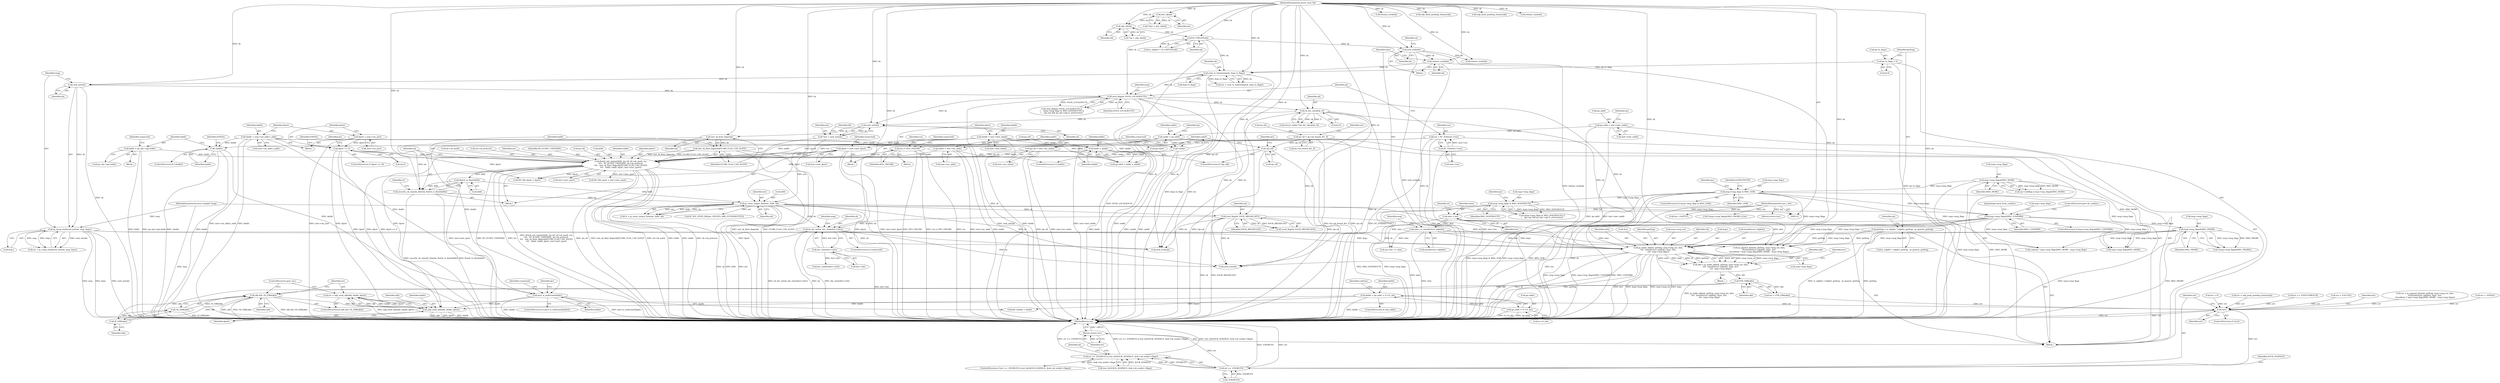 digraph "0_linux_f6d8bd051c391c1c0458a30b2a7abcd939329259_32@API" {
"1000675" [label="(Call,err = udp_send_skb(skb, daddr, dport))"];
"1000677" [label="(Call,udp_send_skb(skb, daddr, dport))"];
"1000670" [label="(Call,skb && !IS_ERR(skb))"];
"1000667" [label="(Call,PTR_ERR(skb))"];
"1000647" [label="(Call,skb = ip_make_skb(sk, getfrag, msg->msg_iov, ulen,\n\t\t\t\t  sizeof(struct udphdr), &ipc, &rt,\n\t\t\t\t  msg->msg_flags))"];
"1000649" [label="(Call,ip_make_skb(sk, getfrag, msg->msg_iov, ulen,\n\t\t\t\t  sizeof(struct udphdr), &ipc, &rt,\n\t\t\t\t  msg->msg_flags))"];
"1000521" [label="(Call,sk_dst_check(sk, 0))"];
"1000461" [label="(Call,sock_flag(sk, SOCK_LOCALROUTE))"];
"1000352" [label="(Call,sock_net(sk))"];
"1000334" [label="(Call,sock_tx_timestamp(sk, &ipc.tx_flags))"];
"1000153" [label="(Call,IS_UDPLITE(sk))"];
"1000124" [label="(Call,udp_sk(sk))"];
"1000119" [label="(Call,inet_sk(sk))"];
"1000112" [label="(MethodParameterIn,struct sock *sk)"];
"1000229" [label="(Call,release_sock(sk))"];
"1000207" [label="(Call,lock_sock(sk))"];
"1000191" [label="(Call,ipc.tx_flags = 0)"];
"1000609" [label="(Call,sk_dst_set(sk, dst_clone(&rt->dst)))"];
"1000603" [label="(Call,sock_flag(sk, SOCK_BROADCAST))"];
"1000566" [label="(Call,ip_route_output_flow(net, &fl4, sk))"];
"1000531" [label="(Call,*net = sock_net(sk))"];
"1000533" [label="(Call,sock_net(sk))"];
"1000561" [label="(Call,flowi4_to_flowi(&fl4))"];
"1000535" [label="(Call,flowi4_init_output(&fl4, ipc.oif, sk->sk_mark, tos,\n\t\t\t\t   RT_SCOPE_UNIVERSE, sk->sk_protocol,\n\t\t\t\t   inet_sk_flowi_flags(sk)|FLOWI_FLAG_CAN_SLEEP,\n\t\t\t\t   faddr, saddr, dport, inet->inet_sport))"];
"1000325" [label="(Call,ipc.oif = sk->sk_bound_dev_if)"];
"1000493" [label="(Call,!ipc.oif)"];
"1000497" [label="(Call,ipc.oif = inet->mc_index)"];
"1000482" [label="(Call,tos |= RTO_ONLINK)"];
"1000453" [label="(Call,tos = RT_TOS(inet->tos))"];
"1000455" [label="(Call,RT_TOS(inet->tos))"];
"1000549" [label="(Call,inet_sk_flowi_flags(sk)|FLOWI_FLAG_CAN_SLEEP)"];
"1000550" [label="(Call,inet_sk_flowi_flags(sk))"];
"1000441" [label="(Call,faddr = ipc.opt->opt.faddr)"];
"1000419" [label="(Call,faddr = daddr)"];
"1000305" [label="(Call,daddr = inet->inet_daddr)"];
"1000275" [label="(Call,daddr = usin->sin_addr.s_addr)"];
"1000507" [label="(Call,saddr = inet->mc_addr)"];
"1000505" [label="(Call,!saddr)"];
"1000410" [label="(Call,saddr = ipc.addr)"];
"1000318" [label="(Call,ipc.addr = inet->inet_saddr)"];
"1000310" [label="(Call,dport = inet->inet_dport)"];
"1000288" [label="(Call,dport == 0)"];
"1000282" [label="(Call,dport = usin->sin_port)"];
"1000559" [label="(Call,security_sk_classify_flow(sk, flowi4_to_flowi(&fl4)))"];
"1000611" [label="(Call,dst_clone(&rt->dst))"];
"1000196" [label="(Call,getfrag = is_udplite ? udplite_getfrag : ip_generic_getfrag)"];
"1000231" [label="(Call,ulen += sizeof(struct udphdr))"];
"1000128" [label="(Call,ulen = len)"];
"1000114" [label="(MethodParameterIn,size_t len)"];
"1000351" [label="(Call,ip_cmsg_send(sock_net(sk), msg, &ipc))"];
"1000113" [label="(MethodParameterIn,struct msghdr *msg)"];
"1000617" [label="(Call,msg->msg_flags&MSG_CONFIRM)"];
"1000178" [label="(Call,msg->msg_flags & MSG_OOB)"];
"1000162" [label="(Call,msg->msg_flags&MSG_MORE)"];
"1000465" [label="(Call,msg->msg_flags & MSG_DONTROUTE)"];
"1000839" [label="(Call,msg->msg_flags&MSG_PROBE)"];
"1000673" [label="(Call,IS_ERR(skb))"];
"1000672" [label="(Call,!IS_ERR(skb))"];
"1000634" [label="(Call,daddr = ipc.addr = rt->rt_dst)"];
"1000636" [label="(Call,ipc.addr = rt->rt_dst)"];
"1000489" [label="(Call,ipv4_is_multicast(daddr))"];
"1000436" [label="(Call,!daddr)"];
"1000804" [label="(Call,!err)"];
"1000810" [label="(Call,err == -ENOBUFS)"];
"1000809" [label="(Call,err == -ENOBUFS || test_bit(SOCK_NOSPACE, &sk->sk_socket->flags))"];
"1000828" [label="(Return,return err;)"];
"1000182" [label="(Identifier,MSG_OOB)"];
"1000509" [label="(Call,inet->mc_addr)"];
"1000564" [label="(Call,rt = ip_route_output_flow(net, &fl4, sk))"];
"1000326" [label="(Call,ipc.oif)"];
"1000467" [label="(Identifier,msg)"];
"1000486" [label="(Identifier,connected)"];
"1000128" [label="(Call,ulen = len)"];
"1000349" [label="(Call,err = ip_cmsg_send(sock_net(sk), msg, &ipc))"];
"1000462" [label="(Identifier,sk)"];
"1000646" [label="(Block,)"];
"1000464" [label="(Call,(msg->msg_flags & MSG_DONTROUTE) ||\n\t    (ipc.opt && ipc.opt->opt.is_strictroute))"];
"1000311" [label="(Identifier,dport)"];
"1000151" [label="(Call,is_udplite = IS_UDPLITE(sk))"];
"1000232" [label="(Identifier,ulen)"];
"1000522" [label="(Identifier,sk)"];
"1000681" [label="(ControlStructure,goto out;)"];
"1000610" [label="(Identifier,sk)"];
"1000212" [label="(Identifier,up)"];
"1000618" [label="(Call,msg->msg_flags)"];
"1000652" [label="(Call,msg->msg_iov)"];
"1000498" [label="(Call,ipc.oif)"];
"1000117" [label="(Call,*inet = inet_sk(sk))"];
"1000671" [label="(Identifier,skb)"];
"1000277" [label="(Call,usin->sin_addr.s_addr)"];
"1000505" [label="(Call,!saddr)"];
"1000636" [label="(Call,ipc.addr = rt->rt_dst)"];
"1000839" [label="(Call,msg->msg_flags&MSG_PROBE)"];
"1000290" [label="(Literal,0)"];
"1000609" [label="(Call,sk_dst_set(sk, dst_clone(&rt->dst)))"];
"1000494" [label="(Call,ipc.oif)"];
"1000591" [label="(Call,err = -EACCES)"];
"1000460" [label="(Call,sock_flag(sk, SOCK_LOCALROUTE) ||\n \t    (msg->msg_flags & MSG_DONTROUTE) ||\n\t    (ipc.opt && ipc.opt->opt.is_strictroute))"];
"1000441" [label="(Call,faddr = ipc.opt->opt.faddr)"];
"1000124" [label="(Call,udp_sk(sk))"];
"1000178" [label="(Call,msg->msg_flags & MSG_OOB)"];
"1000410" [label="(Call,saddr = ipc.addr)"];
"1000724" [label="(Call,fl4->fl4_sport = inet->inet_sport)"];
"1000678" [label="(Identifier,skb)"];
"1000461" [label="(Call,sock_flag(sk, SOCK_LOCALROUTE))"];
"1000690" [label="(Call,release_sock(sk))"];
"1000541" [label="(Call,sk->sk_mark)"];
"1000162" [label="(Call,msg->msg_flags&MSG_MORE)"];
"1000843" [label="(Identifier,MSG_PROBE)"];
"1000635" [label="(Identifier,daddr)"];
"1000814" [label="(Call,test_bit(SOCK_NOSPACE, &sk->sk_socket->flags))"];
"1000850" [label="(MethodReturn,int)"];
"1000275" [label="(Call,daddr = usin->sin_addr.s_addr)"];
"1000587" [label="(Call,IP_INC_STATS_BH(net, IPSTATS_MIB_OUTNOROUTES))"];
"1000233" [label="(Call,sizeof(struct udphdr))"];
"1000454" [label="(Identifier,tos)"];
"1000195" [label="(Literal,0)"];
"1000634" [label="(Call,daddr = ipc.addr = rt->rt_dst)"];
"1000154" [label="(Identifier,sk)"];
"1000115" [label="(Block,)"];
"1000533" [label="(Call,sock_net(sk))"];
"1000537" [label="(Identifier,fl4)"];
"1000463" [label="(Identifier,SOCK_LOCALROUTE)"];
"1000306" [label="(Identifier,daddr)"];
"1000179" [label="(Call,msg->msg_flags)"];
"1000114" [label="(MethodParameterIn,size_t len)"];
"1000647" [label="(Call,skb = ip_make_skb(sk, getfrag, msg->msg_iov, ulen,\n\t\t\t\t  sizeof(struct udphdr), &ipc, &rt,\n\t\t\t\t  msg->msg_flags))"];
"1000669" [label="(ControlStructure,if (skb && !IS_ERR(skb)))"];
"1000484" [label="(Identifier,RTO_ONLINK)"];
"1000709" [label="(Call,fl4->daddr = daddr)"];
"1000675" [label="(Call,err = udp_send_skb(skb, daddr, dport))"];
"1000352" [label="(Call,sock_net(sk))"];
"1000456" [label="(Call,inet->tos)"];
"1000811" [label="(Identifier,err)"];
"1000568" [label="(Call,&fl4)"];
"1000325" [label="(Call,ipc.oif = sk->sk_bound_dev_if)"];
"1000637" [label="(Call,ipc.addr)"];
"1000287" [label="(ControlStructure,if (dport == 0))"];
"1000319" [label="(Call,ipc.addr)"];
"1000649" [label="(Call,ip_make_skb(sk, getfrag, msg->msg_iov, ulen,\n\t\t\t\t  sizeof(struct udphdr), &ipc, &rt,\n\t\t\t\t  msg->msg_flags))"];
"1000617" [label="(Call,msg->msg_flags&MSG_CONFIRM)"];
"1000495" [label="(Identifier,ipc)"];
"1000334" [label="(Call,sock_tx_timestamp(sk, &ipc.tx_flags))"];
"1000335" [label="(Identifier,sk)"];
"1000177" [label="(ControlStructure,if (msg->msg_flags & MSG_OOB))"];
"1000603" [label="(Call,sock_flag(sk, SOCK_BROADCAST))"];
"1000513" [label="(Identifier,connected)"];
"1000483" [label="(Identifier,tos)"];
"1000206" [label="(Block,)"];
"1000769" [label="(Call,udp_flush_pending_frames(sk))"];
"1000171" [label="(Call,len > 0xFFFF)"];
"1000837" [label="(Call,!(msg->msg_flags&MSG_PROBE) || len)"];
"1000443" [label="(Call,ipc.opt->opt.faddr)"];
"1000453" [label="(Call,tos = RT_TOS(inet->tos))"];
"1000719" [label="(Call,fl4->fl4_dport = dport)"];
"1000120" [label="(Identifier,sk)"];
"1000546" [label="(Call,sk->sk_protocol)"];
"1000119" [label="(Call,inet_sk(sk))"];
"1000650" [label="(Identifier,sk)"];
"1000672" [label="(Call,!IS_ERR(skb))"];
"1000492" [label="(ControlStructure,if (!ipc.oif))"];
"1000488" [label="(ControlStructure,if (ipv4_is_multicast(daddr)))"];
"1000489" [label="(Call,ipv4_is_multicast(daddr))"];
"1000544" [label="(Identifier,tos)"];
"1000805" [label="(Identifier,err)"];
"1000451" [label="(Identifier,connected)"];
"1000619" [label="(Identifier,msg)"];
"1000288" [label="(Call,dport == 0)"];
"1000192" [label="(Call,ipc.tx_flags)"];
"1000682" [label="(Call,lock_sock(sk))"];
"1000231" [label="(Call,ulen += sizeof(struct udphdr))"];
"1000807" [label="(Identifier,len)"];
"1000607" [label="(ControlStructure,if (connected))"];
"1000670" [label="(Call,skb && !IS_ERR(skb))"];
"1000310" [label="(Call,dport = inet->inet_dport)"];
"1000521" [label="(Call,sk_dst_check(sk, 0))"];
"1000523" [label="(Literal,0)"];
"1000351" [label="(Call,ip_cmsg_send(sock_net(sk), msg, &ipc))"];
"1000318" [label="(Call,ipc.addr = inet->inet_saddr)"];
"1000677" [label="(Call,udp_send_skb(skb, daddr, dport))"];
"1000648" [label="(Identifier,skb)"];
"1000658" [label="(Call,&ipc)"];
"1000436" [label="(Call,!daddr)"];
"1000497" [label="(Call,ipc.oif = inet->mc_index)"];
"1000482" [label="(Call,tos |= RTO_ONLINK)"];
"1000437" [label="(Identifier,daddr)"];
"1000490" [label="(Identifier,daddr)"];
"1000737" [label="(Call,up->len += ulen)"];
"1000122" [label="(Call,*up = udp_sk(sk))"];
"1000804" [label="(Call,!err)"];
"1000602" [label="(Call,!sock_flag(sk, SOCK_BROADCAST))"];
"1000622" [label="(ControlStructure,goto do_confirm;)"];
"1000130" [label="(Identifier,len)"];
"1000810" [label="(Call,err == -ENOBUFS)"];
"1000666" [label="(Identifier,err)"];
"1000531" [label="(Call,*net = sock_net(sk))"];
"1000545" [label="(Identifier,RT_SCOPE_UNIVERSE)"];
"1000629" [label="(ControlStructure,if (!ipc.addr))"];
"1000440" [label="(Identifier,EINVAL)"];
"1000840" [label="(Call,msg->msg_flags)"];
"1000553" [label="(Identifier,faddr)"];
"1000604" [label="(Identifier,sk)"];
"1000204" [label="(Identifier,up)"];
"1000535" [label="(Call,flowi4_init_output(&fl4, ipc.oif, sk->sk_mark, tos,\n\t\t\t\t   RT_SCOPE_UNIVERSE, sk->sk_protocol,\n\t\t\t\t   inet_sk_flowi_flags(sk)|FLOWI_FLAG_CAN_SLEEP,\n\t\t\t\t   faddr, saddr, dport, inet->inet_sport))"];
"1000305" [label="(Call,daddr = inet->inet_daddr)"];
"1000742" [label="(Call,err = ip_append_data(sk, getfrag, msg->msg_iov, ulen,\n\t\t\tsizeof(struct udphdr), &ipc, &rt,\n\t\t\tcorkreq ? msg->msg_flags|MSG_MORE : msg->msg_flags))"];
"1000538" [label="(Call,ipc.oif)"];
"1000536" [label="(Call,&fl4)"];
"1000465" [label="(Call,msg->msg_flags & MSG_DONTROUTE)"];
"1000829" [label="(Identifier,err)"];
"1000354" [label="(Identifier,msg)"];
"1000777" [label="(Call,udp_push_pending_frames(sk))"];
"1000289" [label="(Identifier,dport)"];
"1000792" [label="(Call,release_sock(sk))"];
"1000656" [label="(Call,sizeof(struct udphdr))"];
"1000744" [label="(Call,ip_append_data(sk, getfrag, msg->msg_iov, ulen,\n\t\t\tsizeof(struct udphdr), &ipc, &rt,\n\t\t\tcorkreq ? msg->msg_flags|MSG_MORE : msg->msg_flags))"];
"1000230" [label="(Identifier,sk)"];
"1000611" [label="(Call,dst_clone(&rt->dst))"];
"1000153" [label="(Call,IS_UDPLITE(sk))"];
"1000320" [label="(Identifier,ipc)"];
"1000621" [label="(Identifier,MSG_CONFIRM)"];
"1000554" [label="(Identifier,saddr)"];
"1000567" [label="(Identifier,net)"];
"1000560" [label="(Identifier,sk)"];
"1000421" [label="(Identifier,daddr)"];
"1000532" [label="(Identifier,net)"];
"1000549" [label="(Call,inet_sk_flowi_flags(sk)|FLOWI_FLAG_CAN_SLEEP)"];
"1000623" [label="(JumpTarget,back_from_confirm:)"];
"1000809" [label="(Call,err == -ENOBUFS || test_bit(SOCK_NOSPACE, &sk->sk_socket->flags))"];
"1000655" [label="(Identifier,ulen)"];
"1000282" [label="(Call,dport = usin->sin_port)"];
"1000679" [label="(Identifier,daddr)"];
"1000665" [label="(Call,err = PTR_ERR(skb))"];
"1000329" [label="(Call,sk->sk_bound_dev_if)"];
"1000692" [label="(Call,err = -EINVAL)"];
"1000507" [label="(Call,saddr = inet->mc_addr)"];
"1000757" [label="(Call,corkreq ? msg->msg_flags|MSG_MORE : msg->msg_flags)"];
"1000283" [label="(Identifier,dport)"];
"1000134" [label="(Identifier,rt)"];
"1000516" [label="(Identifier,connected)"];
"1000420" [label="(Identifier,faddr)"];
"1000815" [label="(Identifier,SOCK_NOSPACE)"];
"1000276" [label="(Identifier,daddr)"];
"1000417" [label="(Identifier,ipc)"];
"1000838" [label="(Call,!(msg->msg_flags&MSG_PROBE))"];
"1000336" [label="(Call,&ipc.tx_flags)"];
"1000825" [label="(Identifier,sk)"];
"1000662" [label="(Call,msg->msg_flags)"];
"1000158" [label="(Call,up->corkflag || msg->msg_flags&MSG_MORE)"];
"1000208" [label="(Identifier,sk)"];
"1000680" [label="(Identifier,dport)"];
"1000519" [label="(Call,(struct rtable *)sk_dst_check(sk, 0))"];
"1000612" [label="(Call,&rt->dst)"];
"1000759" [label="(Call,msg->msg_flags|MSG_MORE)"];
"1000667" [label="(Call,PTR_ERR(skb))"];
"1000481" [label="(Block,)"];
"1000327" [label="(Identifier,ipc)"];
"1000197" [label="(Identifier,getfrag)"];
"1000166" [label="(Identifier,MSG_MORE)"];
"1000674" [label="(Identifier,skb)"];
"1000188" [label="(Identifier,ipc)"];
"1000307" [label="(Call,inet->inet_daddr)"];
"1000198" [label="(Call,is_udplite ? udplite_getfrag : ip_generic_getfrag)"];
"1000562" [label="(Call,&fl4)"];
"1000196" [label="(Call,getfrag = is_udplite ? udplite_getfrag : ip_generic_getfrag)"];
"1000559" [label="(Call,security_sk_classify_flow(sk, flowi4_to_flowi(&fl4)))"];
"1000355" [label="(Call,&ipc)"];
"1000846" [label="(Call,err = 0)"];
"1000316" [label="(Identifier,connected)"];
"1000570" [label="(Identifier,sk)"];
"1000828" [label="(Return,return err;)"];
"1000191" [label="(Call,ipc.tx_flags = 0)"];
"1000411" [label="(Identifier,saddr)"];
"1000552" [label="(Identifier,FLOWI_FLAG_CAN_SLEEP)"];
"1000555" [label="(Identifier,dport)"];
"1000223" [label="(Call,release_sock(sk))"];
"1000803" [label="(ControlStructure,if (!err))"];
"1000332" [label="(Call,err = sock_tx_timestamp(sk, &ipc.tx_flags))"];
"1000284" [label="(Call,usin->sin_port)"];
"1000660" [label="(Call,&rt)"];
"1000565" [label="(Identifier,rt)"];
"1000499" [label="(Identifier,ipc)"];
"1000295" [label="(Block,)"];
"1000775" [label="(Call,err = udp_push_pending_frames(sk))"];
"1000466" [label="(Call,msg->msg_flags)"];
"1000504" [label="(ControlStructure,if (!saddr))"];
"1000113" [label="(MethodParameterIn,struct msghdr *msg)"];
"1000353" [label="(Identifier,sk)"];
"1000824" [label="(Call,sock_net(sk))"];
"1000616" [label="(ControlStructure,if (msg->msg_flags&MSG_CONFIRM))"];
"1000561" [label="(Call,flowi4_to_flowi(&fl4))"];
"1000312" [label="(Call,inet->inet_dport)"];
"1000501" [label="(Call,inet->mc_index)"];
"1000419" [label="(Call,faddr = daddr)"];
"1000812" [label="(Call,-ENOBUFS)"];
"1000237" [label="(Identifier,msg)"];
"1000129" [label="(Identifier,ulen)"];
"1000229" [label="(Call,release_sock(sk))"];
"1000207" [label="(Call,lock_sock(sk))"];
"1000556" [label="(Call,inet->inet_sport)"];
"1000508" [label="(Identifier,saddr)"];
"1000125" [label="(Identifier,sk)"];
"1000472" [label="(Identifier,ipc)"];
"1000506" [label="(Identifier,saddr)"];
"1000112" [label="(MethodParameterIn,struct sock *sk)"];
"1000293" [label="(Identifier,EINVAL)"];
"1000322" [label="(Call,inet->inet_saddr)"];
"1000163" [label="(Call,msg->msg_flags)"];
"1000676" [label="(Identifier,err)"];
"1000831" [label="(Call,dst_confirm(&rt->dst))"];
"1000551" [label="(Identifier,sk)"];
"1000493" [label="(Call,!ipc.oif)"];
"1000806" [label="(Return,return len;)"];
"1000528" [label="(Block,)"];
"1000434" [label="(Block,)"];
"1000645" [label="(Identifier,corkreq)"];
"1000808" [label="(ControlStructure,if (err == -ENOBUFS || test_bit(SOCK_NOSPACE, &sk->sk_socket->flags)))"];
"1000550" [label="(Call,inet_sk_flowi_flags(sk))"];
"1000412" [label="(Call,ipc.addr)"];
"1000469" [label="(Identifier,MSG_DONTROUTE)"];
"1000455" [label="(Call,RT_TOS(inet->tos))"];
"1000651" [label="(Identifier,getfrag)"];
"1000333" [label="(Identifier,err)"];
"1000673" [label="(Call,IS_ERR(skb))"];
"1000566" [label="(Call,ip_route_output_flow(net, &fl4, sk))"];
"1000668" [label="(Identifier,skb)"];
"1000415" [label="(Call,ipc.addr = faddr = daddr)"];
"1000640" [label="(Call,rt->rt_dst)"];
"1000442" [label="(Identifier,faddr)"];
"1000185" [label="(Identifier,EOPNOTSUPP)"];
"1000534" [label="(Identifier,sk)"];
"1000435" [label="(ControlStructure,if (!daddr))"];
"1000583" [label="(Call,err == -ENETUNREACH)"];
"1000239" [label="(Block,)"];
"1000605" [label="(Identifier,SOCK_BROADCAST)"];
"1000675" -> "1000669"  [label="AST: "];
"1000675" -> "1000677"  [label="CFG: "];
"1000676" -> "1000675"  [label="AST: "];
"1000677" -> "1000675"  [label="AST: "];
"1000681" -> "1000675"  [label="CFG: "];
"1000675" -> "1000850"  [label="DDG: udp_send_skb(skb, daddr, dport)"];
"1000677" -> "1000675"  [label="DDG: skb"];
"1000677" -> "1000675"  [label="DDG: daddr"];
"1000677" -> "1000675"  [label="DDG: dport"];
"1000675" -> "1000804"  [label="DDG: err"];
"1000677" -> "1000680"  [label="CFG: "];
"1000678" -> "1000677"  [label="AST: "];
"1000679" -> "1000677"  [label="AST: "];
"1000680" -> "1000677"  [label="AST: "];
"1000677" -> "1000850"  [label="DDG: skb"];
"1000677" -> "1000850"  [label="DDG: dport"];
"1000677" -> "1000850"  [label="DDG: daddr"];
"1000670" -> "1000677"  [label="DDG: skb"];
"1000634" -> "1000677"  [label="DDG: daddr"];
"1000489" -> "1000677"  [label="DDG: daddr"];
"1000310" -> "1000677"  [label="DDG: dport"];
"1000535" -> "1000677"  [label="DDG: dport"];
"1000288" -> "1000677"  [label="DDG: dport"];
"1000670" -> "1000669"  [label="AST: "];
"1000670" -> "1000671"  [label="CFG: "];
"1000670" -> "1000672"  [label="CFG: "];
"1000671" -> "1000670"  [label="AST: "];
"1000672" -> "1000670"  [label="AST: "];
"1000676" -> "1000670"  [label="CFG: "];
"1000681" -> "1000670"  [label="CFG: "];
"1000670" -> "1000850"  [label="DDG: !IS_ERR(skb)"];
"1000670" -> "1000850"  [label="DDG: skb && !IS_ERR(skb)"];
"1000670" -> "1000850"  [label="DDG: skb"];
"1000667" -> "1000670"  [label="DDG: skb"];
"1000673" -> "1000670"  [label="DDG: skb"];
"1000672" -> "1000670"  [label="DDG: IS_ERR(skb)"];
"1000667" -> "1000665"  [label="AST: "];
"1000667" -> "1000668"  [label="CFG: "];
"1000668" -> "1000667"  [label="AST: "];
"1000665" -> "1000667"  [label="CFG: "];
"1000667" -> "1000665"  [label="DDG: skb"];
"1000647" -> "1000667"  [label="DDG: skb"];
"1000667" -> "1000673"  [label="DDG: skb"];
"1000647" -> "1000646"  [label="AST: "];
"1000647" -> "1000649"  [label="CFG: "];
"1000648" -> "1000647"  [label="AST: "];
"1000649" -> "1000647"  [label="AST: "];
"1000666" -> "1000647"  [label="CFG: "];
"1000647" -> "1000850"  [label="DDG: ip_make_skb(sk, getfrag, msg->msg_iov, ulen,\n\t\t\t\t  sizeof(struct udphdr), &ipc, &rt,\n\t\t\t\t  msg->msg_flags)"];
"1000649" -> "1000647"  [label="DDG: &rt"];
"1000649" -> "1000647"  [label="DDG: msg->msg_iov"];
"1000649" -> "1000647"  [label="DDG: msg->msg_flags"];
"1000649" -> "1000647"  [label="DDG: ulen"];
"1000649" -> "1000647"  [label="DDG: &ipc"];
"1000649" -> "1000647"  [label="DDG: sk"];
"1000649" -> "1000647"  [label="DDG: getfrag"];
"1000649" -> "1000662"  [label="CFG: "];
"1000650" -> "1000649"  [label="AST: "];
"1000651" -> "1000649"  [label="AST: "];
"1000652" -> "1000649"  [label="AST: "];
"1000655" -> "1000649"  [label="AST: "];
"1000656" -> "1000649"  [label="AST: "];
"1000658" -> "1000649"  [label="AST: "];
"1000660" -> "1000649"  [label="AST: "];
"1000662" -> "1000649"  [label="AST: "];
"1000649" -> "1000850"  [label="DDG: sk"];
"1000649" -> "1000850"  [label="DDG: ulen"];
"1000649" -> "1000850"  [label="DDG: getfrag"];
"1000649" -> "1000850"  [label="DDG: &rt"];
"1000649" -> "1000850"  [label="DDG: msg->msg_flags"];
"1000649" -> "1000850"  [label="DDG: msg->msg_iov"];
"1000649" -> "1000850"  [label="DDG: &ipc"];
"1000521" -> "1000649"  [label="DDG: sk"];
"1000609" -> "1000649"  [label="DDG: sk"];
"1000603" -> "1000649"  [label="DDG: sk"];
"1000566" -> "1000649"  [label="DDG: sk"];
"1000461" -> "1000649"  [label="DDG: sk"];
"1000112" -> "1000649"  [label="DDG: sk"];
"1000196" -> "1000649"  [label="DDG: getfrag"];
"1000231" -> "1000649"  [label="DDG: ulen"];
"1000351" -> "1000649"  [label="DDG: &ipc"];
"1000617" -> "1000649"  [label="DDG: msg->msg_flags"];
"1000839" -> "1000649"  [label="DDG: msg->msg_flags"];
"1000649" -> "1000824"  [label="DDG: sk"];
"1000521" -> "1000519"  [label="AST: "];
"1000521" -> "1000523"  [label="CFG: "];
"1000522" -> "1000521"  [label="AST: "];
"1000523" -> "1000521"  [label="AST: "];
"1000519" -> "1000521"  [label="CFG: "];
"1000521" -> "1000850"  [label="DDG: sk"];
"1000521" -> "1000519"  [label="DDG: sk"];
"1000521" -> "1000519"  [label="DDG: 0"];
"1000461" -> "1000521"  [label="DDG: sk"];
"1000112" -> "1000521"  [label="DDG: sk"];
"1000521" -> "1000533"  [label="DDG: sk"];
"1000521" -> "1000682"  [label="DDG: sk"];
"1000521" -> "1000824"  [label="DDG: sk"];
"1000461" -> "1000460"  [label="AST: "];
"1000461" -> "1000463"  [label="CFG: "];
"1000462" -> "1000461"  [label="AST: "];
"1000463" -> "1000461"  [label="AST: "];
"1000467" -> "1000461"  [label="CFG: "];
"1000460" -> "1000461"  [label="CFG: "];
"1000461" -> "1000850"  [label="DDG: SOCK_LOCALROUTE"];
"1000461" -> "1000850"  [label="DDG: sk"];
"1000461" -> "1000460"  [label="DDG: sk"];
"1000461" -> "1000460"  [label="DDG: SOCK_LOCALROUTE"];
"1000352" -> "1000461"  [label="DDG: sk"];
"1000334" -> "1000461"  [label="DDG: sk"];
"1000112" -> "1000461"  [label="DDG: sk"];
"1000461" -> "1000533"  [label="DDG: sk"];
"1000461" -> "1000682"  [label="DDG: sk"];
"1000461" -> "1000824"  [label="DDG: sk"];
"1000352" -> "1000351"  [label="AST: "];
"1000352" -> "1000353"  [label="CFG: "];
"1000353" -> "1000352"  [label="AST: "];
"1000354" -> "1000352"  [label="CFG: "];
"1000352" -> "1000850"  [label="DDG: sk"];
"1000352" -> "1000351"  [label="DDG: sk"];
"1000334" -> "1000352"  [label="DDG: sk"];
"1000112" -> "1000352"  [label="DDG: sk"];
"1000334" -> "1000332"  [label="AST: "];
"1000334" -> "1000336"  [label="CFG: "];
"1000335" -> "1000334"  [label="AST: "];
"1000336" -> "1000334"  [label="AST: "];
"1000332" -> "1000334"  [label="CFG: "];
"1000334" -> "1000850"  [label="DDG: &ipc.tx_flags"];
"1000334" -> "1000850"  [label="DDG: sk"];
"1000334" -> "1000332"  [label="DDG: sk"];
"1000334" -> "1000332"  [label="DDG: &ipc.tx_flags"];
"1000153" -> "1000334"  [label="DDG: sk"];
"1000229" -> "1000334"  [label="DDG: sk"];
"1000112" -> "1000334"  [label="DDG: sk"];
"1000191" -> "1000334"  [label="DDG: ipc.tx_flags"];
"1000153" -> "1000151"  [label="AST: "];
"1000153" -> "1000154"  [label="CFG: "];
"1000154" -> "1000153"  [label="AST: "];
"1000151" -> "1000153"  [label="CFG: "];
"1000153" -> "1000850"  [label="DDG: sk"];
"1000153" -> "1000151"  [label="DDG: sk"];
"1000124" -> "1000153"  [label="DDG: sk"];
"1000112" -> "1000153"  [label="DDG: sk"];
"1000153" -> "1000207"  [label="DDG: sk"];
"1000124" -> "1000122"  [label="AST: "];
"1000124" -> "1000125"  [label="CFG: "];
"1000125" -> "1000124"  [label="AST: "];
"1000122" -> "1000124"  [label="CFG: "];
"1000124" -> "1000122"  [label="DDG: sk"];
"1000119" -> "1000124"  [label="DDG: sk"];
"1000112" -> "1000124"  [label="DDG: sk"];
"1000119" -> "1000117"  [label="AST: "];
"1000119" -> "1000120"  [label="CFG: "];
"1000120" -> "1000119"  [label="AST: "];
"1000117" -> "1000119"  [label="CFG: "];
"1000119" -> "1000117"  [label="DDG: sk"];
"1000112" -> "1000119"  [label="DDG: sk"];
"1000112" -> "1000110"  [label="AST: "];
"1000112" -> "1000850"  [label="DDG: sk"];
"1000112" -> "1000207"  [label="DDG: sk"];
"1000112" -> "1000223"  [label="DDG: sk"];
"1000112" -> "1000229"  [label="DDG: sk"];
"1000112" -> "1000533"  [label="DDG: sk"];
"1000112" -> "1000550"  [label="DDG: sk"];
"1000112" -> "1000559"  [label="DDG: sk"];
"1000112" -> "1000566"  [label="DDG: sk"];
"1000112" -> "1000603"  [label="DDG: sk"];
"1000112" -> "1000609"  [label="DDG: sk"];
"1000112" -> "1000682"  [label="DDG: sk"];
"1000112" -> "1000690"  [label="DDG: sk"];
"1000112" -> "1000744"  [label="DDG: sk"];
"1000112" -> "1000769"  [label="DDG: sk"];
"1000112" -> "1000777"  [label="DDG: sk"];
"1000112" -> "1000792"  [label="DDG: sk"];
"1000112" -> "1000824"  [label="DDG: sk"];
"1000229" -> "1000206"  [label="AST: "];
"1000229" -> "1000230"  [label="CFG: "];
"1000230" -> "1000229"  [label="AST: "];
"1000232" -> "1000229"  [label="CFG: "];
"1000229" -> "1000850"  [label="DDG: release_sock(sk)"];
"1000229" -> "1000850"  [label="DDG: sk"];
"1000207" -> "1000229"  [label="DDG: sk"];
"1000207" -> "1000206"  [label="AST: "];
"1000207" -> "1000208"  [label="CFG: "];
"1000208" -> "1000207"  [label="AST: "];
"1000212" -> "1000207"  [label="CFG: "];
"1000207" -> "1000850"  [label="DDG: lock_sock(sk)"];
"1000207" -> "1000223"  [label="DDG: sk"];
"1000207" -> "1000744"  [label="DDG: sk"];
"1000191" -> "1000115"  [label="AST: "];
"1000191" -> "1000195"  [label="CFG: "];
"1000192" -> "1000191"  [label="AST: "];
"1000195" -> "1000191"  [label="AST: "];
"1000197" -> "1000191"  [label="CFG: "];
"1000191" -> "1000850"  [label="DDG: ipc.tx_flags"];
"1000609" -> "1000607"  [label="AST: "];
"1000609" -> "1000611"  [label="CFG: "];
"1000610" -> "1000609"  [label="AST: "];
"1000611" -> "1000609"  [label="AST: "];
"1000619" -> "1000609"  [label="CFG: "];
"1000609" -> "1000850"  [label="DDG: sk"];
"1000609" -> "1000850"  [label="DDG: dst_clone(&rt->dst)"];
"1000609" -> "1000850"  [label="DDG: sk_dst_set(sk, dst_clone(&rt->dst))"];
"1000603" -> "1000609"  [label="DDG: sk"];
"1000566" -> "1000609"  [label="DDG: sk"];
"1000611" -> "1000609"  [label="DDG: &rt->dst"];
"1000609" -> "1000682"  [label="DDG: sk"];
"1000609" -> "1000824"  [label="DDG: sk"];
"1000603" -> "1000602"  [label="AST: "];
"1000603" -> "1000605"  [label="CFG: "];
"1000604" -> "1000603"  [label="AST: "];
"1000605" -> "1000603"  [label="AST: "];
"1000602" -> "1000603"  [label="CFG: "];
"1000603" -> "1000850"  [label="DDG: sk"];
"1000603" -> "1000850"  [label="DDG: SOCK_BROADCAST"];
"1000603" -> "1000602"  [label="DDG: sk"];
"1000603" -> "1000602"  [label="DDG: SOCK_BROADCAST"];
"1000566" -> "1000603"  [label="DDG: sk"];
"1000603" -> "1000682"  [label="DDG: sk"];
"1000603" -> "1000824"  [label="DDG: sk"];
"1000566" -> "1000564"  [label="AST: "];
"1000566" -> "1000570"  [label="CFG: "];
"1000567" -> "1000566"  [label="AST: "];
"1000568" -> "1000566"  [label="AST: "];
"1000570" -> "1000566"  [label="AST: "];
"1000564" -> "1000566"  [label="CFG: "];
"1000566" -> "1000850"  [label="DDG: &fl4"];
"1000566" -> "1000850"  [label="DDG: net"];
"1000566" -> "1000850"  [label="DDG: sk"];
"1000566" -> "1000564"  [label="DDG: net"];
"1000566" -> "1000564"  [label="DDG: &fl4"];
"1000566" -> "1000564"  [label="DDG: sk"];
"1000531" -> "1000566"  [label="DDG: net"];
"1000561" -> "1000566"  [label="DDG: &fl4"];
"1000559" -> "1000566"  [label="DDG: sk"];
"1000566" -> "1000587"  [label="DDG: net"];
"1000566" -> "1000682"  [label="DDG: sk"];
"1000566" -> "1000824"  [label="DDG: sk"];
"1000531" -> "1000528"  [label="AST: "];
"1000531" -> "1000533"  [label="CFG: "];
"1000532" -> "1000531"  [label="AST: "];
"1000533" -> "1000531"  [label="AST: "];
"1000537" -> "1000531"  [label="CFG: "];
"1000531" -> "1000850"  [label="DDG: sock_net(sk)"];
"1000533" -> "1000531"  [label="DDG: sk"];
"1000533" -> "1000534"  [label="CFG: "];
"1000534" -> "1000533"  [label="AST: "];
"1000533" -> "1000550"  [label="DDG: sk"];
"1000561" -> "1000559"  [label="AST: "];
"1000561" -> "1000562"  [label="CFG: "];
"1000562" -> "1000561"  [label="AST: "];
"1000559" -> "1000561"  [label="CFG: "];
"1000561" -> "1000559"  [label="DDG: &fl4"];
"1000535" -> "1000561"  [label="DDG: &fl4"];
"1000535" -> "1000528"  [label="AST: "];
"1000535" -> "1000556"  [label="CFG: "];
"1000536" -> "1000535"  [label="AST: "];
"1000538" -> "1000535"  [label="AST: "];
"1000541" -> "1000535"  [label="AST: "];
"1000544" -> "1000535"  [label="AST: "];
"1000545" -> "1000535"  [label="AST: "];
"1000546" -> "1000535"  [label="AST: "];
"1000549" -> "1000535"  [label="AST: "];
"1000553" -> "1000535"  [label="AST: "];
"1000554" -> "1000535"  [label="AST: "];
"1000555" -> "1000535"  [label="AST: "];
"1000556" -> "1000535"  [label="AST: "];
"1000560" -> "1000535"  [label="CFG: "];
"1000535" -> "1000850"  [label="DDG: faddr"];
"1000535" -> "1000850"  [label="DDG: saddr"];
"1000535" -> "1000850"  [label="DDG: sk->sk_protocol"];
"1000535" -> "1000850"  [label="DDG: dport"];
"1000535" -> "1000850"  [label="DDG: inet->inet_sport"];
"1000535" -> "1000850"  [label="DDG: RT_SCOPE_UNIVERSE"];
"1000535" -> "1000850"  [label="DDG: tos"];
"1000535" -> "1000850"  [label="DDG: flowi4_init_output(&fl4, ipc.oif, sk->sk_mark, tos,\n\t\t\t\t   RT_SCOPE_UNIVERSE, sk->sk_protocol,\n\t\t\t\t   inet_sk_flowi_flags(sk)|FLOWI_FLAG_CAN_SLEEP,\n\t\t\t\t   faddr, saddr, dport, inet->inet_sport)"];
"1000535" -> "1000850"  [label="DDG: ipc.oif"];
"1000535" -> "1000850"  [label="DDG: inet_sk_flowi_flags(sk)|FLOWI_FLAG_CAN_SLEEP"];
"1000535" -> "1000850"  [label="DDG: sk->sk_mark"];
"1000325" -> "1000535"  [label="DDG: ipc.oif"];
"1000493" -> "1000535"  [label="DDG: ipc.oif"];
"1000497" -> "1000535"  [label="DDG: ipc.oif"];
"1000482" -> "1000535"  [label="DDG: tos"];
"1000453" -> "1000535"  [label="DDG: tos"];
"1000549" -> "1000535"  [label="DDG: inet_sk_flowi_flags(sk)"];
"1000549" -> "1000535"  [label="DDG: FLOWI_FLAG_CAN_SLEEP"];
"1000441" -> "1000535"  [label="DDG: faddr"];
"1000419" -> "1000535"  [label="DDG: faddr"];
"1000507" -> "1000535"  [label="DDG: saddr"];
"1000505" -> "1000535"  [label="DDG: saddr"];
"1000410" -> "1000535"  [label="DDG: saddr"];
"1000310" -> "1000535"  [label="DDG: dport"];
"1000288" -> "1000535"  [label="DDG: dport"];
"1000535" -> "1000719"  [label="DDG: dport"];
"1000535" -> "1000724"  [label="DDG: inet->inet_sport"];
"1000325" -> "1000115"  [label="AST: "];
"1000325" -> "1000329"  [label="CFG: "];
"1000326" -> "1000325"  [label="AST: "];
"1000329" -> "1000325"  [label="AST: "];
"1000333" -> "1000325"  [label="CFG: "];
"1000325" -> "1000850"  [label="DDG: ipc.oif"];
"1000325" -> "1000850"  [label="DDG: sk->sk_bound_dev_if"];
"1000325" -> "1000493"  [label="DDG: ipc.oif"];
"1000493" -> "1000492"  [label="AST: "];
"1000493" -> "1000494"  [label="CFG: "];
"1000494" -> "1000493"  [label="AST: "];
"1000499" -> "1000493"  [label="CFG: "];
"1000506" -> "1000493"  [label="CFG: "];
"1000493" -> "1000850"  [label="DDG: ipc.oif"];
"1000493" -> "1000850"  [label="DDG: !ipc.oif"];
"1000497" -> "1000492"  [label="AST: "];
"1000497" -> "1000501"  [label="CFG: "];
"1000498" -> "1000497"  [label="AST: "];
"1000501" -> "1000497"  [label="AST: "];
"1000506" -> "1000497"  [label="CFG: "];
"1000497" -> "1000850"  [label="DDG: ipc.oif"];
"1000497" -> "1000850"  [label="DDG: inet->mc_index"];
"1000482" -> "1000481"  [label="AST: "];
"1000482" -> "1000484"  [label="CFG: "];
"1000483" -> "1000482"  [label="AST: "];
"1000484" -> "1000482"  [label="AST: "];
"1000486" -> "1000482"  [label="CFG: "];
"1000482" -> "1000850"  [label="DDG: tos"];
"1000482" -> "1000850"  [label="DDG: RTO_ONLINK"];
"1000482" -> "1000850"  [label="DDG: tos |= RTO_ONLINK"];
"1000453" -> "1000482"  [label="DDG: tos"];
"1000453" -> "1000115"  [label="AST: "];
"1000453" -> "1000455"  [label="CFG: "];
"1000454" -> "1000453"  [label="AST: "];
"1000455" -> "1000453"  [label="AST: "];
"1000462" -> "1000453"  [label="CFG: "];
"1000453" -> "1000850"  [label="DDG: RT_TOS(inet->tos)"];
"1000453" -> "1000850"  [label="DDG: tos"];
"1000455" -> "1000453"  [label="DDG: inet->tos"];
"1000455" -> "1000456"  [label="CFG: "];
"1000456" -> "1000455"  [label="AST: "];
"1000455" -> "1000850"  [label="DDG: inet->tos"];
"1000549" -> "1000552"  [label="CFG: "];
"1000550" -> "1000549"  [label="AST: "];
"1000552" -> "1000549"  [label="AST: "];
"1000553" -> "1000549"  [label="CFG: "];
"1000549" -> "1000850"  [label="DDG: inet_sk_flowi_flags(sk)"];
"1000549" -> "1000850"  [label="DDG: FLOWI_FLAG_CAN_SLEEP"];
"1000550" -> "1000549"  [label="DDG: sk"];
"1000550" -> "1000551"  [label="CFG: "];
"1000551" -> "1000550"  [label="AST: "];
"1000552" -> "1000550"  [label="CFG: "];
"1000550" -> "1000559"  [label="DDG: sk"];
"1000441" -> "1000434"  [label="AST: "];
"1000441" -> "1000443"  [label="CFG: "];
"1000442" -> "1000441"  [label="AST: "];
"1000443" -> "1000441"  [label="AST: "];
"1000451" -> "1000441"  [label="CFG: "];
"1000441" -> "1000850"  [label="DDG: faddr"];
"1000441" -> "1000850"  [label="DDG: ipc.opt->opt.faddr"];
"1000419" -> "1000415"  [label="AST: "];
"1000419" -> "1000421"  [label="CFG: "];
"1000420" -> "1000419"  [label="AST: "];
"1000421" -> "1000419"  [label="AST: "];
"1000415" -> "1000419"  [label="CFG: "];
"1000419" -> "1000850"  [label="DDG: faddr"];
"1000419" -> "1000415"  [label="DDG: faddr"];
"1000305" -> "1000419"  [label="DDG: daddr"];
"1000275" -> "1000419"  [label="DDG: daddr"];
"1000305" -> "1000295"  [label="AST: "];
"1000305" -> "1000307"  [label="CFG: "];
"1000306" -> "1000305"  [label="AST: "];
"1000307" -> "1000305"  [label="AST: "];
"1000311" -> "1000305"  [label="CFG: "];
"1000305" -> "1000850"  [label="DDG: inet->inet_daddr"];
"1000305" -> "1000850"  [label="DDG: daddr"];
"1000305" -> "1000415"  [label="DDG: daddr"];
"1000305" -> "1000436"  [label="DDG: daddr"];
"1000305" -> "1000489"  [label="DDG: daddr"];
"1000275" -> "1000239"  [label="AST: "];
"1000275" -> "1000277"  [label="CFG: "];
"1000276" -> "1000275"  [label="AST: "];
"1000277" -> "1000275"  [label="AST: "];
"1000283" -> "1000275"  [label="CFG: "];
"1000275" -> "1000850"  [label="DDG: daddr"];
"1000275" -> "1000850"  [label="DDG: usin->sin_addr.s_addr"];
"1000275" -> "1000415"  [label="DDG: daddr"];
"1000275" -> "1000436"  [label="DDG: daddr"];
"1000275" -> "1000489"  [label="DDG: daddr"];
"1000507" -> "1000504"  [label="AST: "];
"1000507" -> "1000509"  [label="CFG: "];
"1000508" -> "1000507"  [label="AST: "];
"1000509" -> "1000507"  [label="AST: "];
"1000513" -> "1000507"  [label="CFG: "];
"1000507" -> "1000850"  [label="DDG: inet->mc_addr"];
"1000507" -> "1000850"  [label="DDG: saddr"];
"1000505" -> "1000504"  [label="AST: "];
"1000505" -> "1000506"  [label="CFG: "];
"1000506" -> "1000505"  [label="AST: "];
"1000508" -> "1000505"  [label="CFG: "];
"1000513" -> "1000505"  [label="CFG: "];
"1000505" -> "1000850"  [label="DDG: saddr"];
"1000505" -> "1000850"  [label="DDG: !saddr"];
"1000410" -> "1000505"  [label="DDG: saddr"];
"1000410" -> "1000115"  [label="AST: "];
"1000410" -> "1000412"  [label="CFG: "];
"1000411" -> "1000410"  [label="AST: "];
"1000412" -> "1000410"  [label="AST: "];
"1000417" -> "1000410"  [label="CFG: "];
"1000410" -> "1000850"  [label="DDG: saddr"];
"1000318" -> "1000410"  [label="DDG: ipc.addr"];
"1000318" -> "1000115"  [label="AST: "];
"1000318" -> "1000322"  [label="CFG: "];
"1000319" -> "1000318"  [label="AST: "];
"1000322" -> "1000318"  [label="AST: "];
"1000327" -> "1000318"  [label="CFG: "];
"1000318" -> "1000850"  [label="DDG: ipc.addr"];
"1000318" -> "1000850"  [label="DDG: inet->inet_saddr"];
"1000310" -> "1000295"  [label="AST: "];
"1000310" -> "1000312"  [label="CFG: "];
"1000311" -> "1000310"  [label="AST: "];
"1000312" -> "1000310"  [label="AST: "];
"1000316" -> "1000310"  [label="CFG: "];
"1000310" -> "1000850"  [label="DDG: inet->inet_dport"];
"1000310" -> "1000850"  [label="DDG: dport"];
"1000310" -> "1000719"  [label="DDG: dport"];
"1000288" -> "1000287"  [label="AST: "];
"1000288" -> "1000290"  [label="CFG: "];
"1000289" -> "1000288"  [label="AST: "];
"1000290" -> "1000288"  [label="AST: "];
"1000293" -> "1000288"  [label="CFG: "];
"1000320" -> "1000288"  [label="CFG: "];
"1000288" -> "1000850"  [label="DDG: dport"];
"1000288" -> "1000850"  [label="DDG: dport == 0"];
"1000282" -> "1000288"  [label="DDG: dport"];
"1000288" -> "1000719"  [label="DDG: dport"];
"1000282" -> "1000239"  [label="AST: "];
"1000282" -> "1000284"  [label="CFG: "];
"1000283" -> "1000282"  [label="AST: "];
"1000284" -> "1000282"  [label="AST: "];
"1000289" -> "1000282"  [label="CFG: "];
"1000282" -> "1000850"  [label="DDG: usin->sin_port"];
"1000559" -> "1000528"  [label="AST: "];
"1000560" -> "1000559"  [label="AST: "];
"1000565" -> "1000559"  [label="CFG: "];
"1000559" -> "1000850"  [label="DDG: security_sk_classify_flow(sk, flowi4_to_flowi(&fl4))"];
"1000559" -> "1000850"  [label="DDG: flowi4_to_flowi(&fl4)"];
"1000611" -> "1000612"  [label="CFG: "];
"1000612" -> "1000611"  [label="AST: "];
"1000611" -> "1000850"  [label="DDG: &rt->dst"];
"1000611" -> "1000831"  [label="DDG: &rt->dst"];
"1000196" -> "1000115"  [label="AST: "];
"1000196" -> "1000198"  [label="CFG: "];
"1000197" -> "1000196"  [label="AST: "];
"1000198" -> "1000196"  [label="AST: "];
"1000204" -> "1000196"  [label="CFG: "];
"1000196" -> "1000850"  [label="DDG: getfrag"];
"1000196" -> "1000850"  [label="DDG: is_udplite ? udplite_getfrag : ip_generic_getfrag"];
"1000196" -> "1000744"  [label="DDG: getfrag"];
"1000231" -> "1000115"  [label="AST: "];
"1000231" -> "1000233"  [label="CFG: "];
"1000232" -> "1000231"  [label="AST: "];
"1000233" -> "1000231"  [label="AST: "];
"1000237" -> "1000231"  [label="CFG: "];
"1000231" -> "1000850"  [label="DDG: ulen"];
"1000128" -> "1000231"  [label="DDG: ulen"];
"1000231" -> "1000737"  [label="DDG: ulen"];
"1000231" -> "1000744"  [label="DDG: ulen"];
"1000128" -> "1000115"  [label="AST: "];
"1000128" -> "1000130"  [label="CFG: "];
"1000129" -> "1000128"  [label="AST: "];
"1000130" -> "1000128"  [label="AST: "];
"1000134" -> "1000128"  [label="CFG: "];
"1000128" -> "1000850"  [label="DDG: ulen"];
"1000114" -> "1000128"  [label="DDG: len"];
"1000128" -> "1000737"  [label="DDG: ulen"];
"1000128" -> "1000744"  [label="DDG: ulen"];
"1000114" -> "1000110"  [label="AST: "];
"1000114" -> "1000850"  [label="DDG: len"];
"1000114" -> "1000171"  [label="DDG: len"];
"1000114" -> "1000806"  [label="DDG: len"];
"1000114" -> "1000837"  [label="DDG: len"];
"1000351" -> "1000349"  [label="AST: "];
"1000351" -> "1000355"  [label="CFG: "];
"1000354" -> "1000351"  [label="AST: "];
"1000355" -> "1000351"  [label="AST: "];
"1000349" -> "1000351"  [label="CFG: "];
"1000351" -> "1000850"  [label="DDG: sock_net(sk)"];
"1000351" -> "1000850"  [label="DDG: msg"];
"1000351" -> "1000850"  [label="DDG: &ipc"];
"1000351" -> "1000349"  [label="DDG: sock_net(sk)"];
"1000351" -> "1000349"  [label="DDG: msg"];
"1000351" -> "1000349"  [label="DDG: &ipc"];
"1000113" -> "1000351"  [label="DDG: msg"];
"1000351" -> "1000744"  [label="DDG: &ipc"];
"1000113" -> "1000110"  [label="AST: "];
"1000113" -> "1000850"  [label="DDG: msg"];
"1000617" -> "1000616"  [label="AST: "];
"1000617" -> "1000621"  [label="CFG: "];
"1000618" -> "1000617"  [label="AST: "];
"1000621" -> "1000617"  [label="AST: "];
"1000622" -> "1000617"  [label="CFG: "];
"1000623" -> "1000617"  [label="CFG: "];
"1000617" -> "1000850"  [label="DDG: msg->msg_flags"];
"1000617" -> "1000850"  [label="DDG: msg->msg_flags&MSG_CONFIRM"];
"1000617" -> "1000850"  [label="DDG: MSG_CONFIRM"];
"1000178" -> "1000617"  [label="DDG: msg->msg_flags"];
"1000465" -> "1000617"  [label="DDG: msg->msg_flags"];
"1000617" -> "1000744"  [label="DDG: msg->msg_flags"];
"1000617" -> "1000759"  [label="DDG: msg->msg_flags"];
"1000617" -> "1000757"  [label="DDG: msg->msg_flags"];
"1000617" -> "1000839"  [label="DDG: msg->msg_flags"];
"1000178" -> "1000177"  [label="AST: "];
"1000178" -> "1000182"  [label="CFG: "];
"1000179" -> "1000178"  [label="AST: "];
"1000182" -> "1000178"  [label="AST: "];
"1000185" -> "1000178"  [label="CFG: "];
"1000188" -> "1000178"  [label="CFG: "];
"1000178" -> "1000850"  [label="DDG: MSG_OOB"];
"1000178" -> "1000850"  [label="DDG: msg->msg_flags & MSG_OOB"];
"1000178" -> "1000850"  [label="DDG: msg->msg_flags"];
"1000162" -> "1000178"  [label="DDG: msg->msg_flags"];
"1000178" -> "1000465"  [label="DDG: msg->msg_flags"];
"1000178" -> "1000744"  [label="DDG: msg->msg_flags"];
"1000178" -> "1000759"  [label="DDG: msg->msg_flags"];
"1000178" -> "1000757"  [label="DDG: msg->msg_flags"];
"1000162" -> "1000158"  [label="AST: "];
"1000162" -> "1000166"  [label="CFG: "];
"1000163" -> "1000162"  [label="AST: "];
"1000166" -> "1000162"  [label="AST: "];
"1000158" -> "1000162"  [label="CFG: "];
"1000162" -> "1000850"  [label="DDG: MSG_MORE"];
"1000162" -> "1000850"  [label="DDG: msg->msg_flags"];
"1000162" -> "1000158"  [label="DDG: msg->msg_flags"];
"1000162" -> "1000158"  [label="DDG: MSG_MORE"];
"1000162" -> "1000759"  [label="DDG: MSG_MORE"];
"1000465" -> "1000464"  [label="AST: "];
"1000465" -> "1000469"  [label="CFG: "];
"1000466" -> "1000465"  [label="AST: "];
"1000469" -> "1000465"  [label="AST: "];
"1000472" -> "1000465"  [label="CFG: "];
"1000464" -> "1000465"  [label="CFG: "];
"1000465" -> "1000850"  [label="DDG: MSG_DONTROUTE"];
"1000465" -> "1000850"  [label="DDG: msg->msg_flags"];
"1000465" -> "1000464"  [label="DDG: msg->msg_flags"];
"1000465" -> "1000464"  [label="DDG: MSG_DONTROUTE"];
"1000839" -> "1000838"  [label="AST: "];
"1000839" -> "1000843"  [label="CFG: "];
"1000840" -> "1000839"  [label="AST: "];
"1000843" -> "1000839"  [label="AST: "];
"1000838" -> "1000839"  [label="CFG: "];
"1000839" -> "1000850"  [label="DDG: MSG_PROBE"];
"1000839" -> "1000850"  [label="DDG: msg->msg_flags"];
"1000839" -> "1000744"  [label="DDG: msg->msg_flags"];
"1000839" -> "1000759"  [label="DDG: msg->msg_flags"];
"1000839" -> "1000757"  [label="DDG: msg->msg_flags"];
"1000839" -> "1000838"  [label="DDG: msg->msg_flags"];
"1000839" -> "1000838"  [label="DDG: MSG_PROBE"];
"1000673" -> "1000672"  [label="AST: "];
"1000673" -> "1000674"  [label="CFG: "];
"1000674" -> "1000673"  [label="AST: "];
"1000672" -> "1000673"  [label="CFG: "];
"1000673" -> "1000672"  [label="DDG: skb"];
"1000672" -> "1000850"  [label="DDG: IS_ERR(skb)"];
"1000634" -> "1000629"  [label="AST: "];
"1000634" -> "1000636"  [label="CFG: "];
"1000635" -> "1000634"  [label="AST: "];
"1000636" -> "1000634"  [label="AST: "];
"1000645" -> "1000634"  [label="CFG: "];
"1000634" -> "1000850"  [label="DDG: daddr"];
"1000636" -> "1000634"  [label="DDG: ipc.addr"];
"1000634" -> "1000709"  [label="DDG: daddr"];
"1000636" -> "1000640"  [label="CFG: "];
"1000637" -> "1000636"  [label="AST: "];
"1000640" -> "1000636"  [label="AST: "];
"1000636" -> "1000850"  [label="DDG: rt->rt_dst"];
"1000636" -> "1000850"  [label="DDG: ipc.addr"];
"1000489" -> "1000488"  [label="AST: "];
"1000489" -> "1000490"  [label="CFG: "];
"1000490" -> "1000489"  [label="AST: "];
"1000495" -> "1000489"  [label="CFG: "];
"1000516" -> "1000489"  [label="CFG: "];
"1000489" -> "1000850"  [label="DDG: ipv4_is_multicast(daddr)"];
"1000489" -> "1000850"  [label="DDG: daddr"];
"1000436" -> "1000489"  [label="DDG: daddr"];
"1000489" -> "1000709"  [label="DDG: daddr"];
"1000436" -> "1000435"  [label="AST: "];
"1000436" -> "1000437"  [label="CFG: "];
"1000437" -> "1000436"  [label="AST: "];
"1000440" -> "1000436"  [label="CFG: "];
"1000442" -> "1000436"  [label="CFG: "];
"1000436" -> "1000850"  [label="DDG: !daddr"];
"1000436" -> "1000850"  [label="DDG: daddr"];
"1000804" -> "1000803"  [label="AST: "];
"1000804" -> "1000805"  [label="CFG: "];
"1000805" -> "1000804"  [label="AST: "];
"1000807" -> "1000804"  [label="CFG: "];
"1000811" -> "1000804"  [label="CFG: "];
"1000804" -> "1000850"  [label="DDG: err"];
"1000804" -> "1000850"  [label="DDG: !err"];
"1000692" -> "1000804"  [label="DDG: err"];
"1000775" -> "1000804"  [label="DDG: err"];
"1000583" -> "1000804"  [label="DDG: err"];
"1000591" -> "1000804"  [label="DDG: err"];
"1000742" -> "1000804"  [label="DDG: err"];
"1000665" -> "1000804"  [label="DDG: err"];
"1000846" -> "1000804"  [label="DDG: err"];
"1000804" -> "1000810"  [label="DDG: err"];
"1000810" -> "1000809"  [label="AST: "];
"1000810" -> "1000812"  [label="CFG: "];
"1000811" -> "1000810"  [label="AST: "];
"1000812" -> "1000810"  [label="AST: "];
"1000815" -> "1000810"  [label="CFG: "];
"1000809" -> "1000810"  [label="CFG: "];
"1000810" -> "1000850"  [label="DDG: err"];
"1000810" -> "1000850"  [label="DDG: -ENOBUFS"];
"1000810" -> "1000809"  [label="DDG: err"];
"1000810" -> "1000809"  [label="DDG: -ENOBUFS"];
"1000812" -> "1000810"  [label="DDG: ENOBUFS"];
"1000810" -> "1000828"  [label="DDG: err"];
"1000809" -> "1000808"  [label="AST: "];
"1000809" -> "1000814"  [label="CFG: "];
"1000814" -> "1000809"  [label="AST: "];
"1000825" -> "1000809"  [label="CFG: "];
"1000829" -> "1000809"  [label="CFG: "];
"1000809" -> "1000850"  [label="DDG: err == -ENOBUFS"];
"1000809" -> "1000850"  [label="DDG: test_bit(SOCK_NOSPACE, &sk->sk_socket->flags)"];
"1000809" -> "1000850"  [label="DDG: err == -ENOBUFS || test_bit(SOCK_NOSPACE, &sk->sk_socket->flags)"];
"1000814" -> "1000809"  [label="DDG: SOCK_NOSPACE"];
"1000814" -> "1000809"  [label="DDG: &sk->sk_socket->flags"];
"1000828" -> "1000115"  [label="AST: "];
"1000828" -> "1000829"  [label="CFG: "];
"1000829" -> "1000828"  [label="AST: "];
"1000850" -> "1000828"  [label="CFG: "];
"1000828" -> "1000850"  [label="DDG: <RET>"];
"1000829" -> "1000828"  [label="DDG: err"];
}
